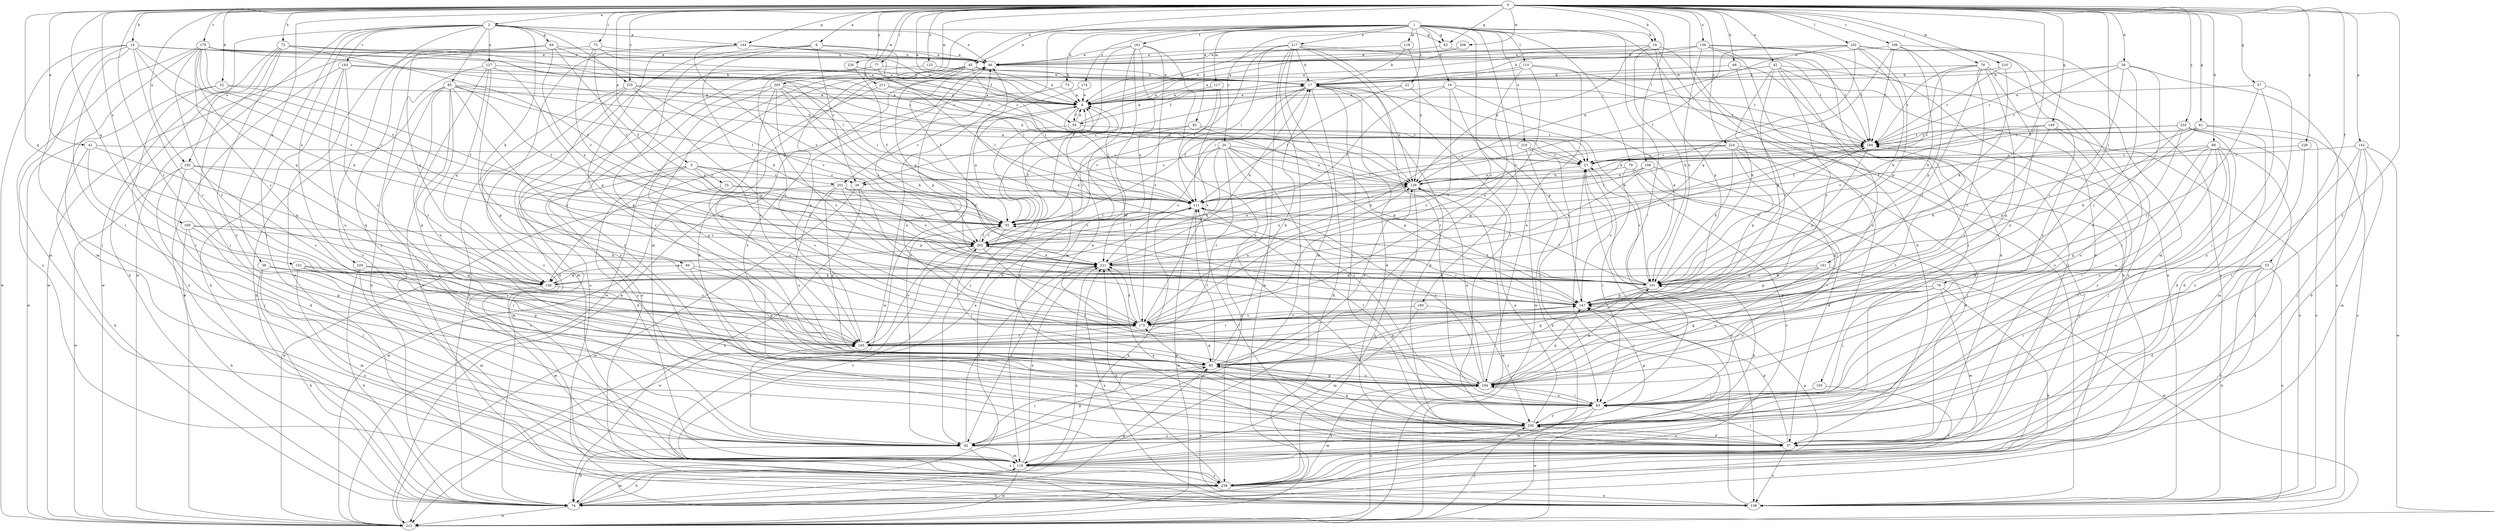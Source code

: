 strict digraph  {
0;
1;
2;
5;
6;
9;
14;
16;
17;
19;
20;
22;
25;
26;
27;
30;
32;
37;
38;
41;
42;
45;
46;
53;
54;
55;
57;
61;
62;
64;
65;
68;
69;
72;
73;
74;
75;
76;
77;
78;
79;
82;
83;
85;
92;
94;
101;
102;
105;
108;
110;
111;
117;
118;
119;
123;
127;
129;
136;
138;
142;
144;
147;
149;
152;
156;
161;
165;
169;
174;
175;
178;
180;
181;
183;
184;
192;
194;
199;
201;
202;
205;
208;
210;
211;
212;
216;
217;
220;
221;
224;
226;
228;
230;
232;
235;
239;
0 -> 2  [label=a];
0 -> 5  [label=a];
0 -> 6  [label=a];
0 -> 9  [label=a];
0 -> 14  [label=b];
0 -> 16  [label=b];
0 -> 30  [label=d];
0 -> 32  [label=d];
0 -> 38  [label=e];
0 -> 41  [label=e];
0 -> 42  [label=e];
0 -> 45  [label=e];
0 -> 53  [label=f];
0 -> 57  [label=g];
0 -> 61  [label=g];
0 -> 62  [label=g];
0 -> 68  [label=h];
0 -> 69  [label=h];
0 -> 72  [label=h];
0 -> 75  [label=i];
0 -> 76  [label=i];
0 -> 77  [label=i];
0 -> 78  [label=i];
0 -> 102  [label=l];
0 -> 105  [label=l];
0 -> 108  [label=l];
0 -> 123  [label=n];
0 -> 136  [label=o];
0 -> 142  [label=p];
0 -> 144  [label=p];
0 -> 149  [label=q];
0 -> 152  [label=q];
0 -> 156  [label=q];
0 -> 161  [label=r];
0 -> 165  [label=r];
0 -> 169  [label=s];
0 -> 178  [label=t];
0 -> 192  [label=u];
0 -> 199  [label=v];
0 -> 205  [label=w];
0 -> 208  [label=w];
0 -> 210  [label=w];
0 -> 211  [label=w];
0 -> 224  [label=y];
0 -> 226  [label=y];
0 -> 228  [label=y];
0 -> 230  [label=y];
0 -> 232  [label=z];
0 -> 235  [label=z];
1 -> 16  [label=b];
1 -> 19  [label=c];
1 -> 20  [label=c];
1 -> 22  [label=c];
1 -> 45  [label=e];
1 -> 62  [label=g];
1 -> 73  [label=h];
1 -> 79  [label=i];
1 -> 82  [label=i];
1 -> 83  [label=i];
1 -> 110  [label=l];
1 -> 117  [label=m];
1 -> 118  [label=m];
1 -> 119  [label=m];
1 -> 138  [label=o];
1 -> 156  [label=q];
1 -> 174  [label=s];
1 -> 175  [label=s];
1 -> 180  [label=t];
1 -> 181  [label=t];
1 -> 216  [label=x];
1 -> 217  [label=x];
2 -> 46  [label=e];
2 -> 62  [label=g];
2 -> 64  [label=g];
2 -> 85  [label=j];
2 -> 92  [label=j];
2 -> 94  [label=k];
2 -> 127  [label=n];
2 -> 144  [label=p];
2 -> 183  [label=t];
2 -> 192  [label=u];
2 -> 212  [label=w];
2 -> 220  [label=x];
2 -> 235  [label=z];
2 -> 239  [label=z];
5 -> 25  [label=c];
5 -> 26  [label=c];
5 -> 37  [label=d];
5 -> 119  [label=m];
5 -> 175  [label=s];
5 -> 201  [label=v];
5 -> 221  [label=x];
5 -> 230  [label=y];
6 -> 26  [label=c];
6 -> 46  [label=e];
6 -> 54  [label=f];
6 -> 65  [label=g];
6 -> 74  [label=h];
6 -> 101  [label=k];
9 -> 54  [label=f];
9 -> 111  [label=l];
9 -> 201  [label=v];
14 -> 9  [label=a];
14 -> 46  [label=e];
14 -> 83  [label=i];
14 -> 92  [label=j];
14 -> 101  [label=k];
14 -> 119  [label=m];
14 -> 165  [label=r];
14 -> 202  [label=v];
14 -> 212  [label=w];
16 -> 9  [label=a];
16 -> 37  [label=d];
16 -> 46  [label=e];
16 -> 74  [label=h];
16 -> 101  [label=k];
16 -> 129  [label=n];
16 -> 147  [label=p];
17 -> 9  [label=a];
17 -> 26  [label=c];
17 -> 37  [label=d];
17 -> 54  [label=f];
17 -> 55  [label=f];
17 -> 74  [label=h];
17 -> 101  [label=k];
17 -> 111  [label=l];
17 -> 129  [label=n];
17 -> 230  [label=y];
19 -> 9  [label=a];
19 -> 55  [label=f];
19 -> 101  [label=k];
19 -> 175  [label=s];
19 -> 184  [label=t];
19 -> 212  [label=w];
20 -> 26  [label=c];
20 -> 27  [label=c];
20 -> 83  [label=i];
20 -> 129  [label=n];
20 -> 147  [label=p];
20 -> 156  [label=q];
20 -> 165  [label=r];
20 -> 221  [label=x];
20 -> 239  [label=z];
22 -> 9  [label=a];
22 -> 111  [label=l];
22 -> 147  [label=p];
25 -> 55  [label=f];
25 -> 111  [label=l];
25 -> 175  [label=s];
25 -> 212  [label=w];
26 -> 74  [label=h];
26 -> 175  [label=s];
26 -> 212  [label=w];
27 -> 129  [label=n];
27 -> 138  [label=o];
30 -> 17  [label=b];
30 -> 27  [label=c];
30 -> 138  [label=o];
30 -> 165  [label=r];
30 -> 175  [label=s];
30 -> 184  [label=t];
30 -> 194  [label=u];
32 -> 9  [label=a];
32 -> 55  [label=f];
32 -> 212  [label=w];
32 -> 239  [label=z];
37 -> 9  [label=a];
37 -> 17  [label=b];
37 -> 83  [label=i];
37 -> 111  [label=l];
37 -> 138  [label=o];
37 -> 147  [label=p];
37 -> 184  [label=t];
37 -> 221  [label=x];
37 -> 230  [label=y];
38 -> 65  [label=g];
38 -> 74  [label=h];
38 -> 101  [label=k];
38 -> 239  [label=z];
41 -> 27  [label=c];
41 -> 74  [label=h];
41 -> 156  [label=q];
41 -> 165  [label=r];
42 -> 9  [label=a];
42 -> 17  [label=b];
42 -> 37  [label=d];
42 -> 101  [label=k];
42 -> 147  [label=p];
42 -> 175  [label=s];
42 -> 194  [label=u];
42 -> 239  [label=z];
45 -> 9  [label=a];
45 -> 17  [label=b];
45 -> 37  [label=d];
45 -> 55  [label=f];
45 -> 111  [label=l];
45 -> 212  [label=w];
45 -> 221  [label=x];
45 -> 230  [label=y];
46 -> 17  [label=b];
46 -> 147  [label=p];
53 -> 37  [label=d];
53 -> 74  [label=h];
53 -> 83  [label=i];
53 -> 101  [label=k];
53 -> 138  [label=o];
53 -> 156  [label=q];
53 -> 239  [label=z];
54 -> 9  [label=a];
54 -> 17  [label=b];
54 -> 92  [label=j];
54 -> 184  [label=t];
55 -> 9  [label=a];
55 -> 83  [label=i];
55 -> 92  [label=j];
55 -> 111  [label=l];
55 -> 202  [label=v];
57 -> 9  [label=a];
57 -> 83  [label=i];
57 -> 165  [label=r];
57 -> 230  [label=y];
61 -> 37  [label=d];
61 -> 55  [label=f];
61 -> 101  [label=k];
61 -> 129  [label=n];
61 -> 138  [label=o];
61 -> 184  [label=t];
62 -> 9  [label=a];
62 -> 184  [label=t];
64 -> 27  [label=c];
64 -> 46  [label=e];
64 -> 55  [label=f];
64 -> 92  [label=j];
64 -> 138  [label=o];
64 -> 156  [label=q];
64 -> 221  [label=x];
65 -> 17  [label=b];
65 -> 92  [label=j];
65 -> 111  [label=l];
65 -> 129  [label=n];
65 -> 138  [label=o];
65 -> 147  [label=p];
65 -> 194  [label=u];
68 -> 27  [label=c];
68 -> 65  [label=g];
68 -> 83  [label=i];
68 -> 92  [label=j];
68 -> 101  [label=k];
68 -> 194  [label=u];
68 -> 230  [label=y];
68 -> 239  [label=z];
69 -> 17  [label=b];
69 -> 37  [label=d];
69 -> 175  [label=s];
72 -> 27  [label=c];
72 -> 46  [label=e];
72 -> 55  [label=f];
72 -> 74  [label=h];
72 -> 92  [label=j];
72 -> 111  [label=l];
72 -> 212  [label=w];
72 -> 230  [label=y];
73 -> 9  [label=a];
73 -> 212  [label=w];
74 -> 65  [label=g];
74 -> 119  [label=m];
74 -> 212  [label=w];
74 -> 221  [label=x];
75 -> 9  [label=a];
75 -> 46  [label=e];
75 -> 55  [label=f];
75 -> 202  [label=v];
75 -> 212  [label=w];
76 -> 65  [label=g];
76 -> 74  [label=h];
76 -> 83  [label=i];
76 -> 119  [label=m];
76 -> 147  [label=p];
76 -> 194  [label=u];
77 -> 17  [label=b];
77 -> 111  [label=l];
77 -> 138  [label=o];
77 -> 230  [label=y];
78 -> 17  [label=b];
78 -> 65  [label=g];
78 -> 111  [label=l];
78 -> 165  [label=r];
78 -> 175  [label=s];
78 -> 184  [label=t];
78 -> 194  [label=u];
78 -> 230  [label=y];
79 -> 37  [label=d];
79 -> 83  [label=i];
79 -> 129  [label=n];
79 -> 239  [label=z];
82 -> 55  [label=f];
82 -> 147  [label=p];
82 -> 184  [label=t];
82 -> 202  [label=v];
83 -> 111  [label=l];
83 -> 119  [label=m];
83 -> 194  [label=u];
83 -> 212  [label=w];
83 -> 230  [label=y];
85 -> 9  [label=a];
85 -> 55  [label=f];
85 -> 65  [label=g];
85 -> 74  [label=h];
85 -> 92  [label=j];
85 -> 111  [label=l];
85 -> 129  [label=n];
85 -> 165  [label=r];
85 -> 175  [label=s];
85 -> 194  [label=u];
92 -> 65  [label=g];
92 -> 74  [label=h];
92 -> 119  [label=m];
92 -> 165  [label=r];
92 -> 221  [label=x];
92 -> 239  [label=z];
94 -> 65  [label=g];
94 -> 83  [label=i];
94 -> 101  [label=k];
94 -> 156  [label=q];
101 -> 27  [label=c];
101 -> 55  [label=f];
101 -> 65  [label=g];
101 -> 111  [label=l];
101 -> 147  [label=p];
101 -> 184  [label=t];
102 -> 46  [label=e];
102 -> 101  [label=k];
102 -> 111  [label=l];
102 -> 119  [label=m];
102 -> 129  [label=n];
102 -> 138  [label=o];
102 -> 147  [label=p];
102 -> 156  [label=q];
105 -> 83  [label=i];
105 -> 239  [label=z];
108 -> 37  [label=d];
108 -> 83  [label=i];
108 -> 111  [label=l];
108 -> 129  [label=n];
108 -> 221  [label=x];
110 -> 9  [label=a];
110 -> 17  [label=b];
110 -> 65  [label=g];
110 -> 175  [label=s];
110 -> 184  [label=t];
110 -> 194  [label=u];
111 -> 55  [label=f];
111 -> 74  [label=h];
111 -> 202  [label=v];
111 -> 212  [label=w];
117 -> 9  [label=a];
117 -> 175  [label=s];
117 -> 202  [label=v];
118 -> 17  [label=b];
118 -> 46  [label=e];
118 -> 129  [label=n];
119 -> 74  [label=h];
119 -> 147  [label=p];
119 -> 212  [label=w];
119 -> 221  [label=x];
119 -> 239  [label=z];
123 -> 17  [label=b];
123 -> 175  [label=s];
127 -> 17  [label=b];
127 -> 65  [label=g];
127 -> 74  [label=h];
127 -> 138  [label=o];
127 -> 147  [label=p];
127 -> 156  [label=q];
129 -> 111  [label=l];
129 -> 212  [label=w];
129 -> 221  [label=x];
129 -> 239  [label=z];
136 -> 9  [label=a];
136 -> 17  [label=b];
136 -> 46  [label=e];
136 -> 92  [label=j];
136 -> 101  [label=k];
136 -> 138  [label=o];
136 -> 184  [label=t];
136 -> 239  [label=z];
138 -> 9  [label=a];
138 -> 27  [label=c];
138 -> 221  [label=x];
142 -> 27  [label=c];
142 -> 37  [label=d];
142 -> 83  [label=i];
142 -> 92  [label=j];
142 -> 119  [label=m];
142 -> 212  [label=w];
144 -> 9  [label=a];
144 -> 27  [label=c];
144 -> 46  [label=e];
144 -> 83  [label=i];
144 -> 202  [label=v];
144 -> 239  [label=z];
147 -> 27  [label=c];
147 -> 46  [label=e];
147 -> 165  [label=r];
147 -> 175  [label=s];
147 -> 202  [label=v];
149 -> 138  [label=o];
149 -> 165  [label=r];
149 -> 184  [label=t];
149 -> 202  [label=v];
149 -> 230  [label=y];
152 -> 119  [label=m];
152 -> 156  [label=q];
152 -> 165  [label=r];
152 -> 175  [label=s];
152 -> 194  [label=u];
156 -> 119  [label=m];
156 -> 165  [label=r];
161 -> 101  [label=k];
161 -> 147  [label=p];
161 -> 156  [label=q];
161 -> 194  [label=u];
161 -> 212  [label=w];
165 -> 46  [label=e];
165 -> 65  [label=g];
165 -> 202  [label=v];
169 -> 65  [label=g];
169 -> 74  [label=h];
169 -> 92  [label=j];
169 -> 101  [label=k];
169 -> 202  [label=v];
174 -> 9  [label=a];
174 -> 165  [label=r];
175 -> 9  [label=a];
175 -> 65  [label=g];
175 -> 129  [label=n];
175 -> 165  [label=r];
175 -> 221  [label=x];
178 -> 27  [label=c];
178 -> 46  [label=e];
178 -> 55  [label=f];
178 -> 119  [label=m];
178 -> 129  [label=n];
178 -> 156  [label=q];
178 -> 165  [label=r];
178 -> 175  [label=s];
178 -> 202  [label=v];
178 -> 239  [label=z];
180 -> 119  [label=m];
180 -> 175  [label=s];
180 -> 230  [label=y];
181 -> 46  [label=e];
181 -> 55  [label=f];
181 -> 74  [label=h];
181 -> 119  [label=m];
181 -> 175  [label=s];
181 -> 221  [label=x];
181 -> 230  [label=y];
183 -> 17  [label=b];
183 -> 74  [label=h];
183 -> 129  [label=n];
183 -> 165  [label=r];
183 -> 194  [label=u];
183 -> 212  [label=w];
184 -> 27  [label=c];
184 -> 129  [label=n];
184 -> 147  [label=p];
192 -> 37  [label=d];
192 -> 92  [label=j];
192 -> 129  [label=n];
192 -> 156  [label=q];
192 -> 175  [label=s];
192 -> 212  [label=w];
194 -> 9  [label=a];
194 -> 46  [label=e];
194 -> 65  [label=g];
194 -> 83  [label=i];
194 -> 101  [label=k];
194 -> 111  [label=l];
194 -> 129  [label=n];
194 -> 147  [label=p];
194 -> 184  [label=t];
199 -> 46  [label=e];
199 -> 101  [label=k];
199 -> 111  [label=l];
199 -> 147  [label=p];
199 -> 184  [label=t];
199 -> 230  [label=y];
201 -> 65  [label=g];
201 -> 111  [label=l];
201 -> 147  [label=p];
201 -> 194  [label=u];
201 -> 202  [label=v];
201 -> 212  [label=w];
201 -> 221  [label=x];
202 -> 55  [label=f];
202 -> 111  [label=l];
202 -> 129  [label=n];
202 -> 156  [label=q];
202 -> 194  [label=u];
202 -> 212  [label=w];
202 -> 221  [label=x];
205 -> 9  [label=a];
205 -> 101  [label=k];
205 -> 111  [label=l];
205 -> 138  [label=o];
205 -> 165  [label=r];
205 -> 175  [label=s];
205 -> 194  [label=u];
205 -> 221  [label=x];
208 -> 9  [label=a];
208 -> 46  [label=e];
210 -> 17  [label=b];
210 -> 101  [label=k];
210 -> 184  [label=t];
211 -> 9  [label=a];
211 -> 111  [label=l];
211 -> 165  [label=r];
212 -> 27  [label=c];
212 -> 46  [label=e];
212 -> 194  [label=u];
212 -> 230  [label=y];
216 -> 27  [label=c];
216 -> 74  [label=h];
216 -> 83  [label=i];
216 -> 221  [label=x];
217 -> 17  [label=b];
217 -> 46  [label=e];
217 -> 55  [label=f];
217 -> 83  [label=i];
217 -> 92  [label=j];
217 -> 111  [label=l];
217 -> 119  [label=m];
217 -> 184  [label=t];
217 -> 212  [label=w];
217 -> 230  [label=y];
220 -> 74  [label=h];
220 -> 119  [label=m];
220 -> 156  [label=q];
220 -> 175  [label=s];
221 -> 17  [label=b];
221 -> 92  [label=j];
221 -> 101  [label=k];
221 -> 184  [label=t];
224 -> 27  [label=c];
224 -> 65  [label=g];
224 -> 92  [label=j];
224 -> 101  [label=k];
224 -> 111  [label=l];
224 -> 147  [label=p];
224 -> 202  [label=v];
224 -> 239  [label=z];
226 -> 17  [label=b];
226 -> 55  [label=f];
228 -> 27  [label=c];
228 -> 230  [label=y];
230 -> 37  [label=d];
230 -> 65  [label=g];
230 -> 92  [label=j];
230 -> 101  [label=k];
230 -> 119  [label=m];
230 -> 129  [label=n];
230 -> 147  [label=p];
230 -> 175  [label=s];
232 -> 37  [label=d];
232 -> 55  [label=f];
232 -> 119  [label=m];
232 -> 138  [label=o];
232 -> 147  [label=p];
232 -> 184  [label=t];
232 -> 194  [label=u];
235 -> 9  [label=a];
235 -> 74  [label=h];
235 -> 119  [label=m];
235 -> 129  [label=n];
235 -> 147  [label=p];
235 -> 202  [label=v];
235 -> 230  [label=y];
239 -> 74  [label=h];
239 -> 138  [label=o];
239 -> 194  [label=u];
239 -> 202  [label=v];
239 -> 221  [label=x];
}
